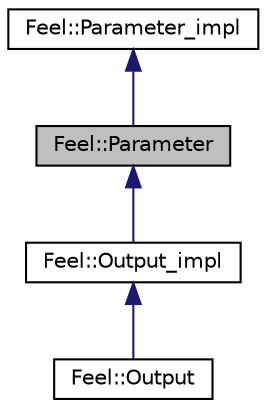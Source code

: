 digraph "Feel::Parameter"
{
 // LATEX_PDF_SIZE
  edge [fontname="Helvetica",fontsize="10",labelfontname="Helvetica",labelfontsize="10"];
  node [fontname="Helvetica",fontsize="10",shape=record];
  Node1 [label="Feel::Parameter",height=0.2,width=0.4,color="black", fillcolor="grey75", style="filled", fontcolor="black",tooltip="parameter class to describe code inputs"];
  Node2 -> Node1 [dir="back",color="midnightblue",fontsize="10",style="solid",fontname="Helvetica"];
  Node2 [label="Feel::Parameter_impl",height=0.2,width=0.4,color="black", fillcolor="white", style="filled",URL="$classFeel_1_1Parameter__impl.html",tooltip=" "];
  Node1 -> Node3 [dir="back",color="midnightblue",fontsize="10",style="solid",fontname="Helvetica"];
  Node3 [label="Feel::Output_impl",height=0.2,width=0.4,color="black", fillcolor="white", style="filled",URL="$classFeel_1_1Output__impl.html",tooltip=" "];
  Node3 -> Node4 [dir="back",color="midnightblue",fontsize="10",style="solid",fontname="Helvetica"];
  Node4 [label="Feel::Output",height=0.2,width=0.4,color="black", fillcolor="white", style="filled",URL="$classFeel_1_1Output.html",tooltip="output class to describe code outputs"];
}

